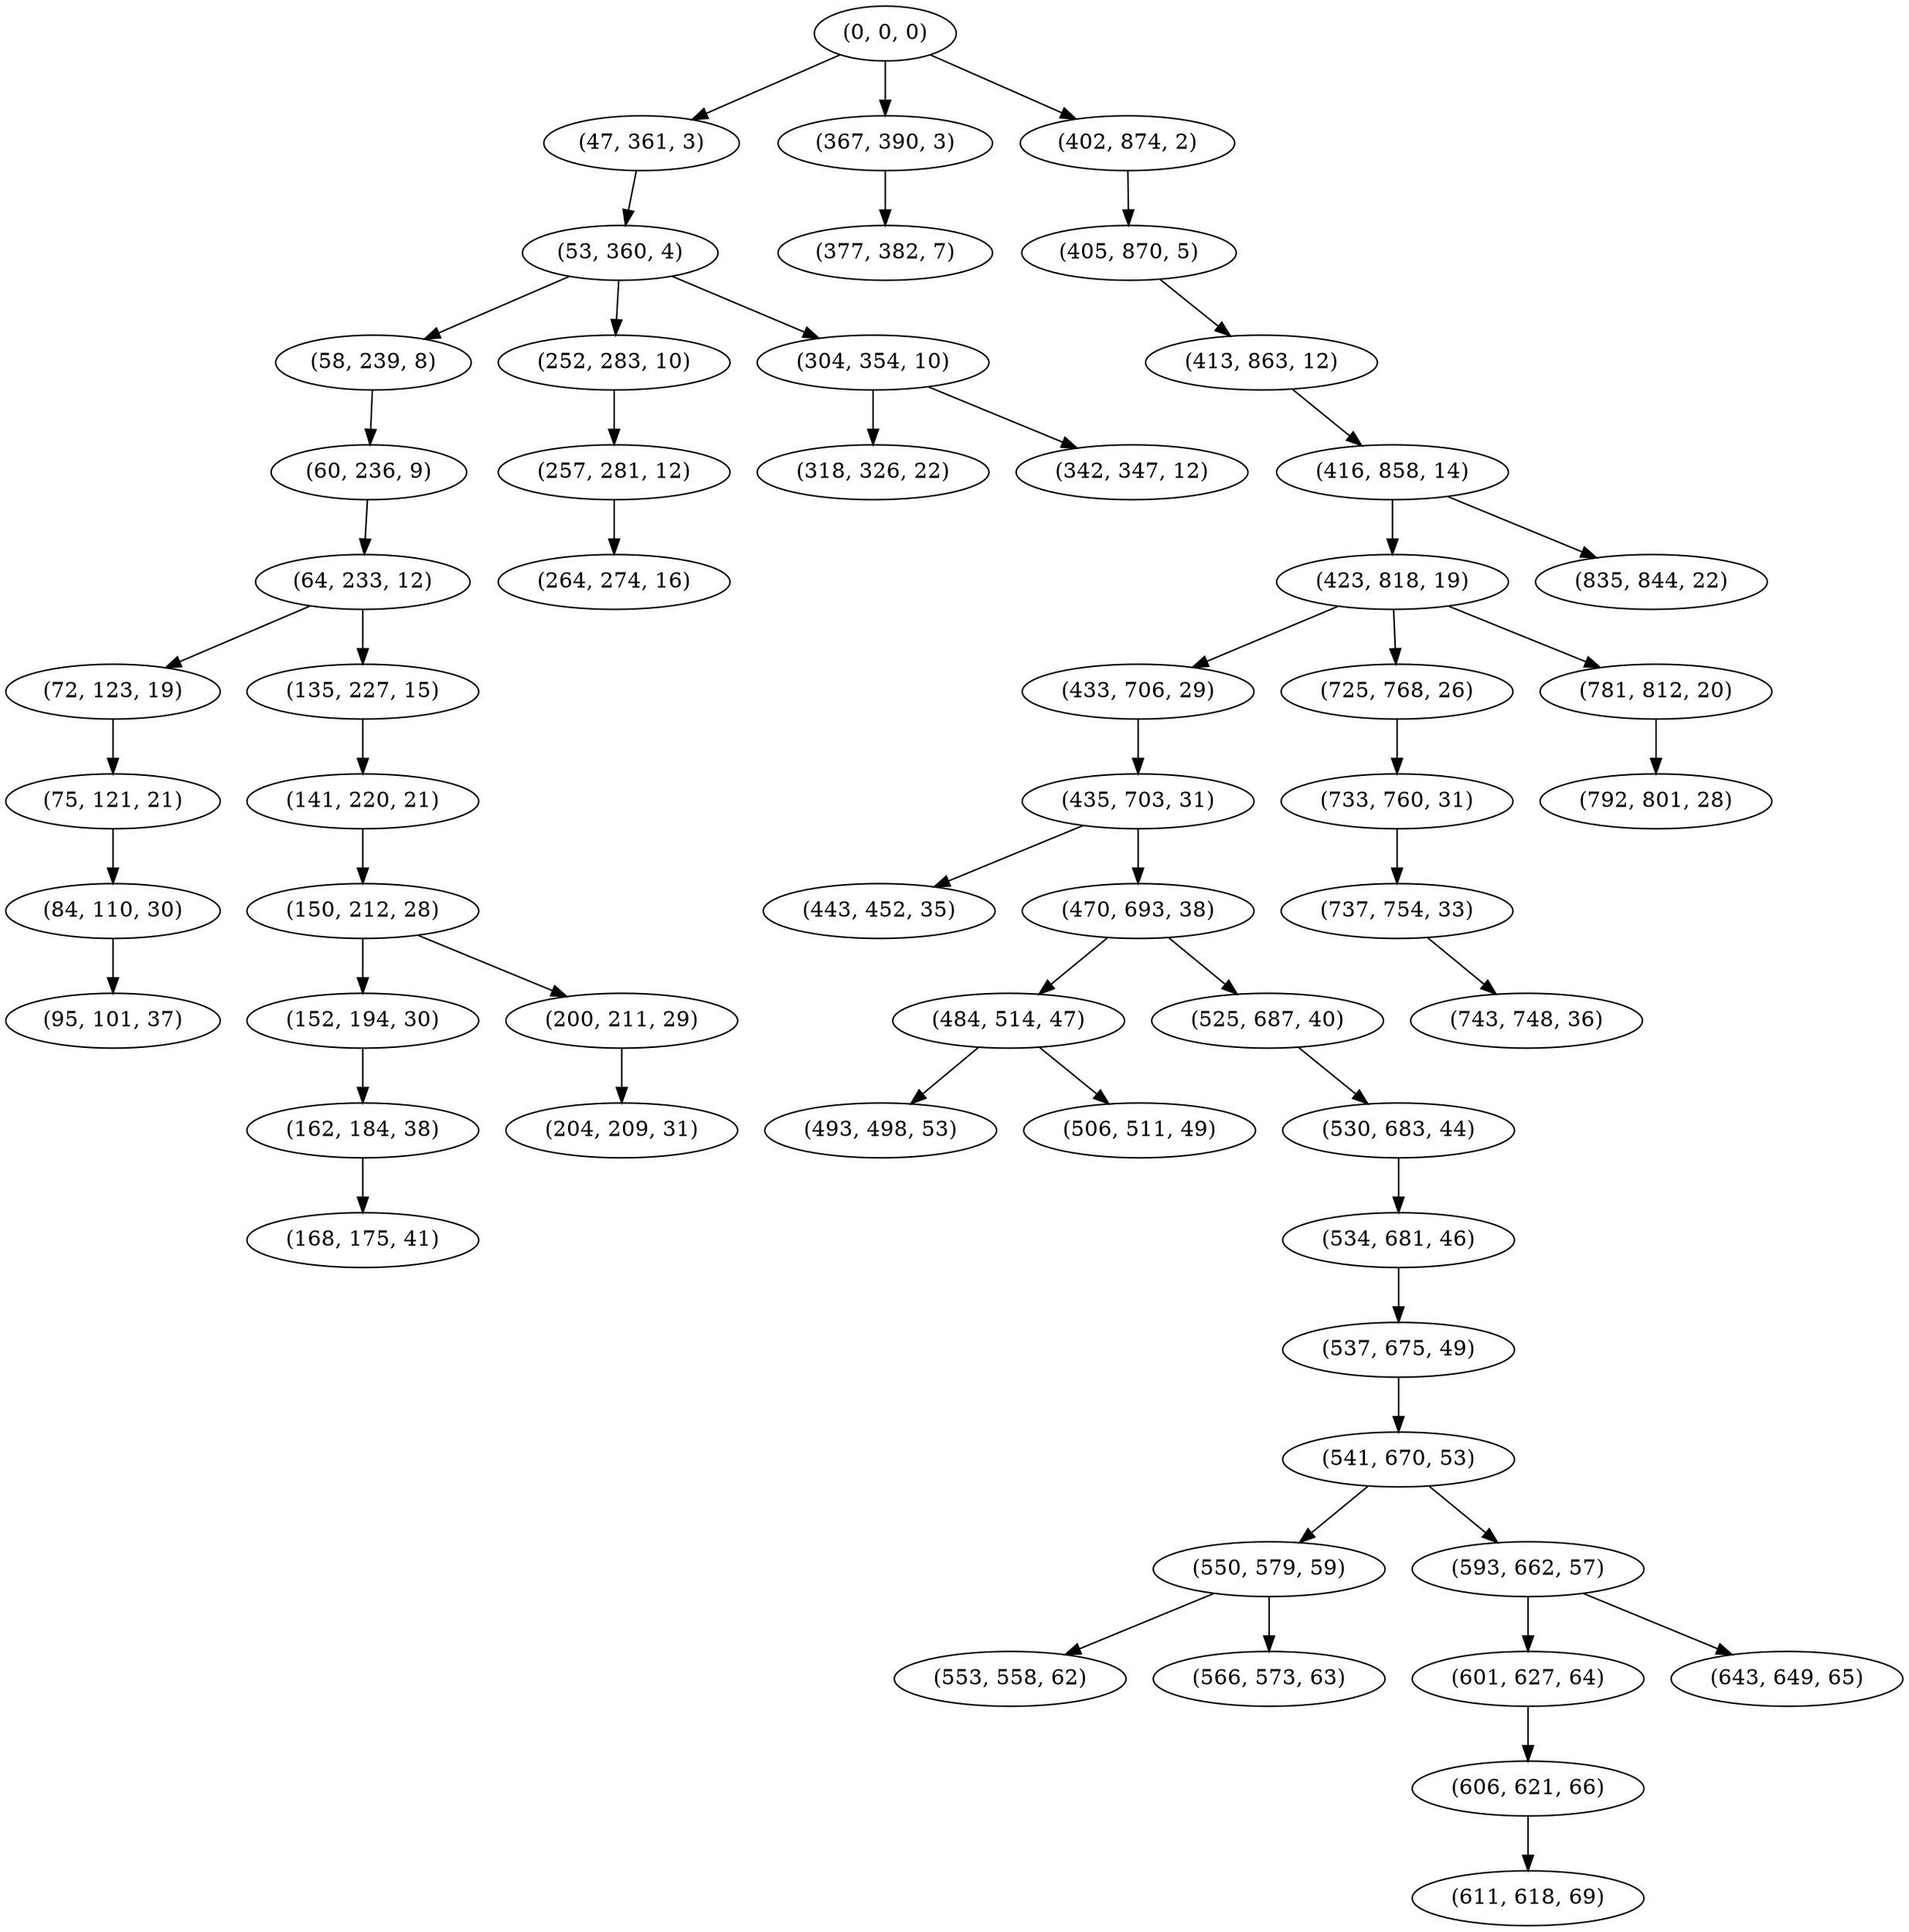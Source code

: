 digraph tree {
    "(0, 0, 0)";
    "(47, 361, 3)";
    "(53, 360, 4)";
    "(58, 239, 8)";
    "(60, 236, 9)";
    "(64, 233, 12)";
    "(72, 123, 19)";
    "(75, 121, 21)";
    "(84, 110, 30)";
    "(95, 101, 37)";
    "(135, 227, 15)";
    "(141, 220, 21)";
    "(150, 212, 28)";
    "(152, 194, 30)";
    "(162, 184, 38)";
    "(168, 175, 41)";
    "(200, 211, 29)";
    "(204, 209, 31)";
    "(252, 283, 10)";
    "(257, 281, 12)";
    "(264, 274, 16)";
    "(304, 354, 10)";
    "(318, 326, 22)";
    "(342, 347, 12)";
    "(367, 390, 3)";
    "(377, 382, 7)";
    "(402, 874, 2)";
    "(405, 870, 5)";
    "(413, 863, 12)";
    "(416, 858, 14)";
    "(423, 818, 19)";
    "(433, 706, 29)";
    "(435, 703, 31)";
    "(443, 452, 35)";
    "(470, 693, 38)";
    "(484, 514, 47)";
    "(493, 498, 53)";
    "(506, 511, 49)";
    "(525, 687, 40)";
    "(530, 683, 44)";
    "(534, 681, 46)";
    "(537, 675, 49)";
    "(541, 670, 53)";
    "(550, 579, 59)";
    "(553, 558, 62)";
    "(566, 573, 63)";
    "(593, 662, 57)";
    "(601, 627, 64)";
    "(606, 621, 66)";
    "(611, 618, 69)";
    "(643, 649, 65)";
    "(725, 768, 26)";
    "(733, 760, 31)";
    "(737, 754, 33)";
    "(743, 748, 36)";
    "(781, 812, 20)";
    "(792, 801, 28)";
    "(835, 844, 22)";
    "(0, 0, 0)" -> "(47, 361, 3)";
    "(0, 0, 0)" -> "(367, 390, 3)";
    "(0, 0, 0)" -> "(402, 874, 2)";
    "(47, 361, 3)" -> "(53, 360, 4)";
    "(53, 360, 4)" -> "(58, 239, 8)";
    "(53, 360, 4)" -> "(252, 283, 10)";
    "(53, 360, 4)" -> "(304, 354, 10)";
    "(58, 239, 8)" -> "(60, 236, 9)";
    "(60, 236, 9)" -> "(64, 233, 12)";
    "(64, 233, 12)" -> "(72, 123, 19)";
    "(64, 233, 12)" -> "(135, 227, 15)";
    "(72, 123, 19)" -> "(75, 121, 21)";
    "(75, 121, 21)" -> "(84, 110, 30)";
    "(84, 110, 30)" -> "(95, 101, 37)";
    "(135, 227, 15)" -> "(141, 220, 21)";
    "(141, 220, 21)" -> "(150, 212, 28)";
    "(150, 212, 28)" -> "(152, 194, 30)";
    "(150, 212, 28)" -> "(200, 211, 29)";
    "(152, 194, 30)" -> "(162, 184, 38)";
    "(162, 184, 38)" -> "(168, 175, 41)";
    "(200, 211, 29)" -> "(204, 209, 31)";
    "(252, 283, 10)" -> "(257, 281, 12)";
    "(257, 281, 12)" -> "(264, 274, 16)";
    "(304, 354, 10)" -> "(318, 326, 22)";
    "(304, 354, 10)" -> "(342, 347, 12)";
    "(367, 390, 3)" -> "(377, 382, 7)";
    "(402, 874, 2)" -> "(405, 870, 5)";
    "(405, 870, 5)" -> "(413, 863, 12)";
    "(413, 863, 12)" -> "(416, 858, 14)";
    "(416, 858, 14)" -> "(423, 818, 19)";
    "(416, 858, 14)" -> "(835, 844, 22)";
    "(423, 818, 19)" -> "(433, 706, 29)";
    "(423, 818, 19)" -> "(725, 768, 26)";
    "(423, 818, 19)" -> "(781, 812, 20)";
    "(433, 706, 29)" -> "(435, 703, 31)";
    "(435, 703, 31)" -> "(443, 452, 35)";
    "(435, 703, 31)" -> "(470, 693, 38)";
    "(470, 693, 38)" -> "(484, 514, 47)";
    "(470, 693, 38)" -> "(525, 687, 40)";
    "(484, 514, 47)" -> "(493, 498, 53)";
    "(484, 514, 47)" -> "(506, 511, 49)";
    "(525, 687, 40)" -> "(530, 683, 44)";
    "(530, 683, 44)" -> "(534, 681, 46)";
    "(534, 681, 46)" -> "(537, 675, 49)";
    "(537, 675, 49)" -> "(541, 670, 53)";
    "(541, 670, 53)" -> "(550, 579, 59)";
    "(541, 670, 53)" -> "(593, 662, 57)";
    "(550, 579, 59)" -> "(553, 558, 62)";
    "(550, 579, 59)" -> "(566, 573, 63)";
    "(593, 662, 57)" -> "(601, 627, 64)";
    "(593, 662, 57)" -> "(643, 649, 65)";
    "(601, 627, 64)" -> "(606, 621, 66)";
    "(606, 621, 66)" -> "(611, 618, 69)";
    "(725, 768, 26)" -> "(733, 760, 31)";
    "(733, 760, 31)" -> "(737, 754, 33)";
    "(737, 754, 33)" -> "(743, 748, 36)";
    "(781, 812, 20)" -> "(792, 801, 28)";
}
